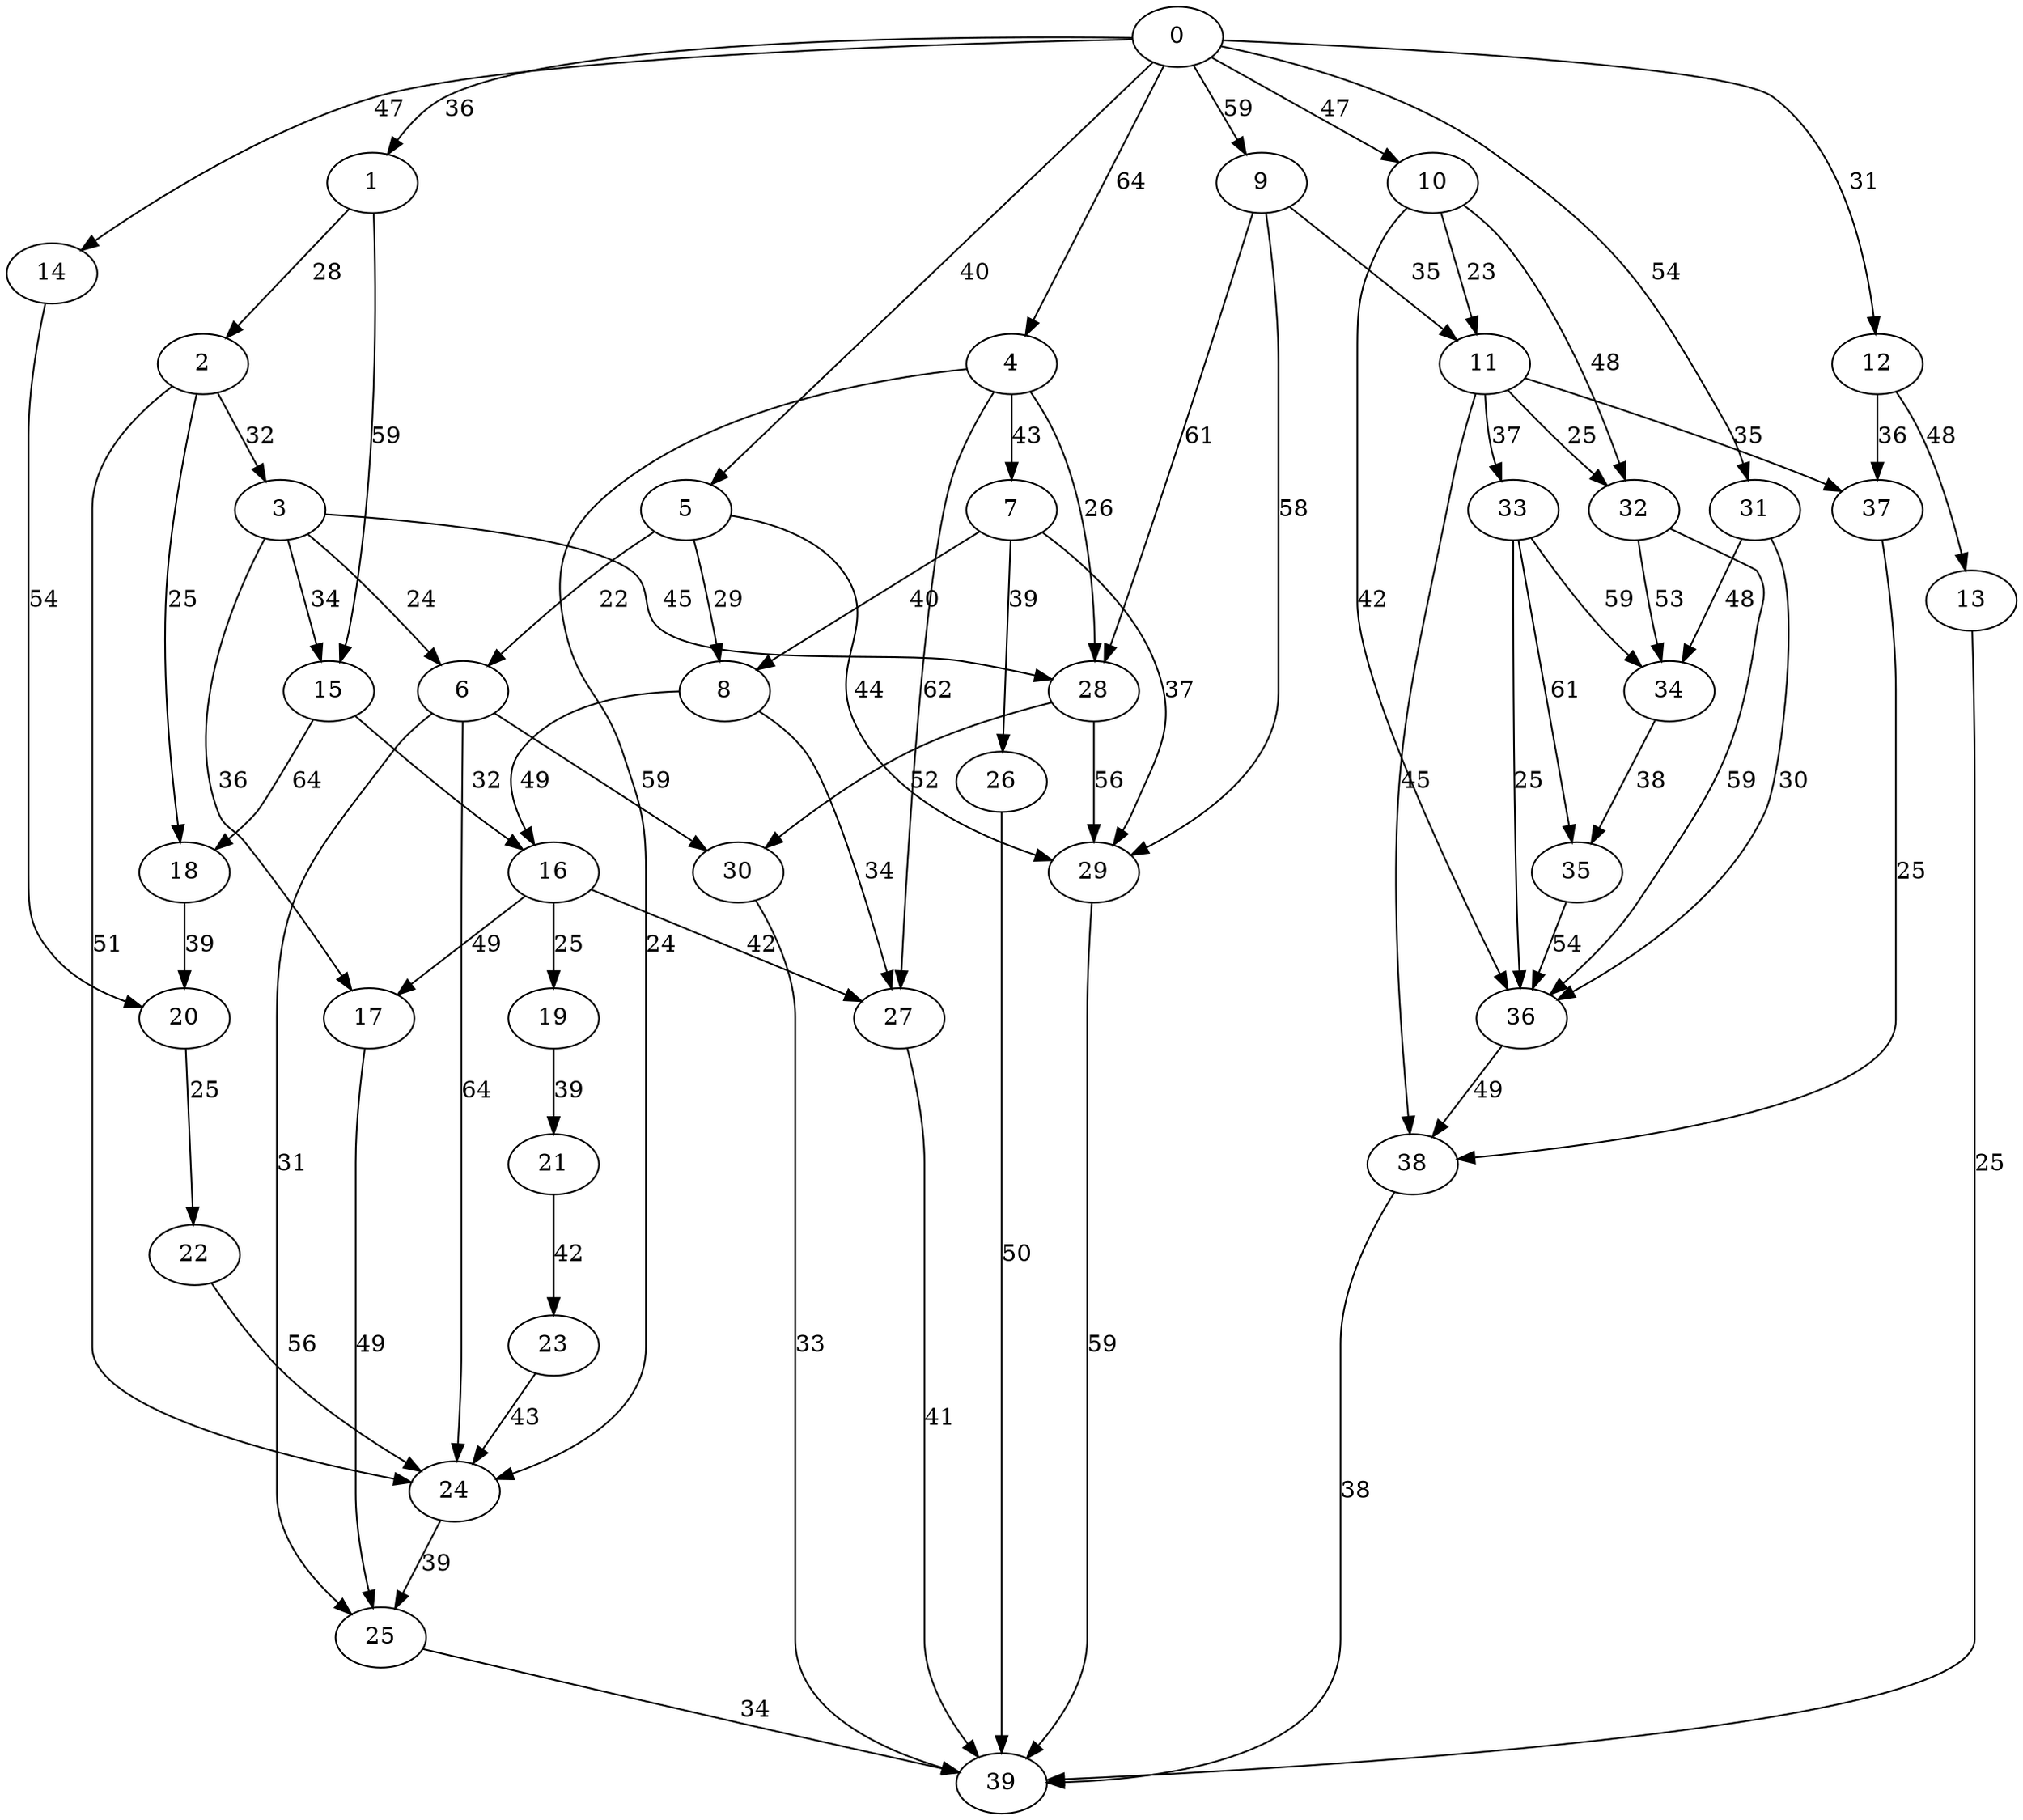 digraph t40p3r7_8 {
0 -> 1 [ label = 36 ];
0 -> 4 [ label = 64 ];
0 -> 5 [ label = 40 ];
0 -> 9 [ label = 59 ];
0 -> 10 [ label = 47 ];
0 -> 12 [ label = 31 ];
0 -> 14 [ label = 47 ];
0 -> 31 [ label = 54 ];
1 -> 2 [ label = 28 ];
1 -> 15 [ label = 59 ];
2 -> 3 [ label = 32 ];
2 -> 18 [ label = 25 ];
2 -> 24 [ label = 51 ];
3 -> 6 [ label = 24 ];
3 -> 15 [ label = 34 ];
3 -> 17 [ label = 36 ];
3 -> 28 [ label = 45 ];
4 -> 7 [ label = 43 ];
4 -> 24 [ label = 24 ];
4 -> 27 [ label = 62 ];
4 -> 28 [ label = 26 ];
5 -> 6 [ label = 22 ];
5 -> 8 [ label = 29 ];
5 -> 29 [ label = 44 ];
6 -> 24 [ label = 64 ];
6 -> 25 [ label = 31 ];
6 -> 30 [ label = 59 ];
7 -> 8 [ label = 40 ];
7 -> 26 [ label = 39 ];
7 -> 29 [ label = 37 ];
8 -> 16 [ label = 49 ];
8 -> 27 [ label = 34 ];
9 -> 11 [ label = 35 ];
9 -> 28 [ label = 61 ];
9 -> 29 [ label = 58 ];
10 -> 11 [ label = 23 ];
10 -> 32 [ label = 48 ];
10 -> 36 [ label = 42 ];
11 -> 32 [ label = 25 ];
11 -> 33 [ label = 37 ];
11 -> 37 [ label = 35 ];
11 -> 38 [ label = 45 ];
12 -> 13 [ label = 48 ];
12 -> 37 [ label = 36 ];
13 -> 39 [ label = 25 ];
14 -> 20 [ label = 54 ];
15 -> 16 [ label = 32 ];
15 -> 18 [ label = 64 ];
16 -> 17 [ label = 49 ];
16 -> 19 [ label = 25 ];
16 -> 27 [ label = 42 ];
17 -> 25 [ label = 49 ];
18 -> 20 [ label = 39 ];
19 -> 21 [ label = 39 ];
20 -> 22 [ label = 25 ];
21 -> 23 [ label = 42 ];
22 -> 24 [ label = 56 ];
23 -> 24 [ label = 43 ];
24 -> 25 [ label = 39 ];
25 -> 39 [ label = 34 ];
26 -> 39 [ label = 50 ];
27 -> 39 [ label = 41 ];
28 -> 29 [ label = 56 ];
28 -> 30 [ label = 52 ];
29 -> 39 [ label = 59 ];
30 -> 39 [ label = 33 ];
31 -> 34 [ label = 48 ];
31 -> 36 [ label = 30 ];
32 -> 34 [ label = 53 ];
32 -> 36 [ label = 59 ];
33 -> 34 [ label = 59 ];
33 -> 35 [ label = 61 ];
33 -> 36 [ label = 25 ];
34 -> 35 [ label = 38 ];
35 -> 36 [ label = 54 ];
36 -> 38 [ label = 49 ];
37 -> 38 [ label = 25 ];
38 -> 39 [ label = 38 ];
 }

